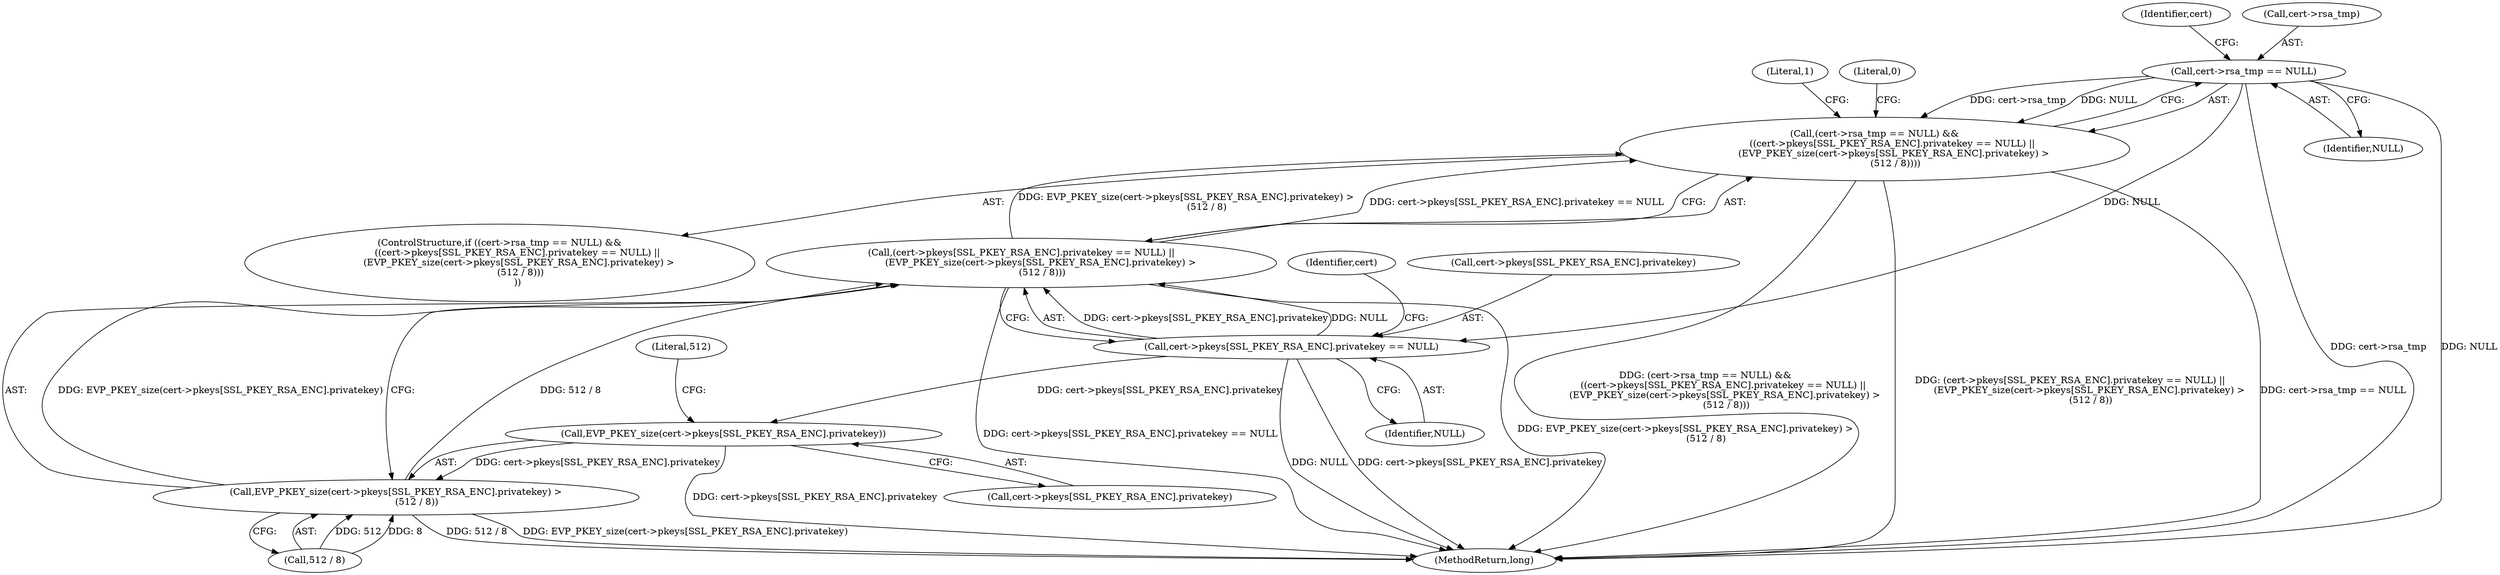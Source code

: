 digraph "0_openssl_c5b831f21d0d29d1e517d139d9d101763f60c9a2_0@pointer" {
"1000120" [label="(Call,cert->rsa_tmp == NULL)"];
"1000119" [label="(Call,(cert->rsa_tmp == NULL) &&\n            ((cert->pkeys[SSL_PKEY_RSA_ENC].privatekey == NULL) ||\n             (EVP_PKEY_size(cert->pkeys[SSL_PKEY_RSA_ENC].privatekey) >\n              (512 / 8))))"];
"1000126" [label="(Call,cert->pkeys[SSL_PKEY_RSA_ENC].privatekey == NULL)"];
"1000125" [label="(Call,(cert->pkeys[SSL_PKEY_RSA_ENC].privatekey == NULL) ||\n             (EVP_PKEY_size(cert->pkeys[SSL_PKEY_RSA_ENC].privatekey) >\n              (512 / 8)))"];
"1000136" [label="(Call,EVP_PKEY_size(cert->pkeys[SSL_PKEY_RSA_ENC].privatekey))"];
"1000135" [label="(Call,EVP_PKEY_size(cert->pkeys[SSL_PKEY_RSA_ENC].privatekey) >\n              (512 / 8))"];
"1000136" [label="(Call,EVP_PKEY_size(cert->pkeys[SSL_PKEY_RSA_ENC].privatekey))"];
"1000137" [label="(Call,cert->pkeys[SSL_PKEY_RSA_ENC].privatekey)"];
"1000120" [label="(Call,cert->rsa_tmp == NULL)"];
"1000130" [label="(Identifier,cert)"];
"1000134" [label="(Identifier,NULL)"];
"1000266" [label="(MethodReturn,long)"];
"1000144" [label="(Call,512 / 8)"];
"1000127" [label="(Call,cert->pkeys[SSL_PKEY_RSA_ENC].privatekey)"];
"1000148" [label="(Literal,1)"];
"1000119" [label="(Call,(cert->rsa_tmp == NULL) &&\n            ((cert->pkeys[SSL_PKEY_RSA_ENC].privatekey == NULL) ||\n             (EVP_PKEY_size(cert->pkeys[SSL_PKEY_RSA_ENC].privatekey) >\n              (512 / 8))))"];
"1000125" [label="(Call,(cert->pkeys[SSL_PKEY_RSA_ENC].privatekey == NULL) ||\n             (EVP_PKEY_size(cert->pkeys[SSL_PKEY_RSA_ENC].privatekey) >\n              (512 / 8)))"];
"1000124" [label="(Identifier,NULL)"];
"1000118" [label="(ControlStructure,if ((cert->rsa_tmp == NULL) &&\n            ((cert->pkeys[SSL_PKEY_RSA_ENC].privatekey == NULL) ||\n             (EVP_PKEY_size(cert->pkeys[SSL_PKEY_RSA_ENC].privatekey) >\n              (512 / 8)))\n            ))"];
"1000126" [label="(Call,cert->pkeys[SSL_PKEY_RSA_ENC].privatekey == NULL)"];
"1000140" [label="(Identifier,cert)"];
"1000145" [label="(Literal,512)"];
"1000135" [label="(Call,EVP_PKEY_size(cert->pkeys[SSL_PKEY_RSA_ENC].privatekey) >\n              (512 / 8))"];
"1000121" [label="(Call,cert->rsa_tmp)"];
"1000151" [label="(Literal,0)"];
"1000120" -> "1000119"  [label="AST: "];
"1000120" -> "1000124"  [label="CFG: "];
"1000121" -> "1000120"  [label="AST: "];
"1000124" -> "1000120"  [label="AST: "];
"1000130" -> "1000120"  [label="CFG: "];
"1000119" -> "1000120"  [label="CFG: "];
"1000120" -> "1000266"  [label="DDG: cert->rsa_tmp"];
"1000120" -> "1000266"  [label="DDG: NULL"];
"1000120" -> "1000119"  [label="DDG: cert->rsa_tmp"];
"1000120" -> "1000119"  [label="DDG: NULL"];
"1000120" -> "1000126"  [label="DDG: NULL"];
"1000119" -> "1000118"  [label="AST: "];
"1000119" -> "1000125"  [label="CFG: "];
"1000125" -> "1000119"  [label="AST: "];
"1000148" -> "1000119"  [label="CFG: "];
"1000151" -> "1000119"  [label="CFG: "];
"1000119" -> "1000266"  [label="DDG: (cert->pkeys[SSL_PKEY_RSA_ENC].privatekey == NULL) ||\n             (EVP_PKEY_size(cert->pkeys[SSL_PKEY_RSA_ENC].privatekey) >\n              (512 / 8))"];
"1000119" -> "1000266"  [label="DDG: cert->rsa_tmp == NULL"];
"1000119" -> "1000266"  [label="DDG: (cert->rsa_tmp == NULL) &&\n            ((cert->pkeys[SSL_PKEY_RSA_ENC].privatekey == NULL) ||\n             (EVP_PKEY_size(cert->pkeys[SSL_PKEY_RSA_ENC].privatekey) >\n              (512 / 8)))"];
"1000125" -> "1000119"  [label="DDG: cert->pkeys[SSL_PKEY_RSA_ENC].privatekey == NULL"];
"1000125" -> "1000119"  [label="DDG: EVP_PKEY_size(cert->pkeys[SSL_PKEY_RSA_ENC].privatekey) >\n              (512 / 8)"];
"1000126" -> "1000125"  [label="AST: "];
"1000126" -> "1000134"  [label="CFG: "];
"1000127" -> "1000126"  [label="AST: "];
"1000134" -> "1000126"  [label="AST: "];
"1000140" -> "1000126"  [label="CFG: "];
"1000125" -> "1000126"  [label="CFG: "];
"1000126" -> "1000266"  [label="DDG: cert->pkeys[SSL_PKEY_RSA_ENC].privatekey"];
"1000126" -> "1000266"  [label="DDG: NULL"];
"1000126" -> "1000125"  [label="DDG: cert->pkeys[SSL_PKEY_RSA_ENC].privatekey"];
"1000126" -> "1000125"  [label="DDG: NULL"];
"1000126" -> "1000136"  [label="DDG: cert->pkeys[SSL_PKEY_RSA_ENC].privatekey"];
"1000125" -> "1000135"  [label="CFG: "];
"1000135" -> "1000125"  [label="AST: "];
"1000125" -> "1000266"  [label="DDG: cert->pkeys[SSL_PKEY_RSA_ENC].privatekey == NULL"];
"1000125" -> "1000266"  [label="DDG: EVP_PKEY_size(cert->pkeys[SSL_PKEY_RSA_ENC].privatekey) >\n              (512 / 8)"];
"1000135" -> "1000125"  [label="DDG: EVP_PKEY_size(cert->pkeys[SSL_PKEY_RSA_ENC].privatekey)"];
"1000135" -> "1000125"  [label="DDG: 512 / 8"];
"1000136" -> "1000135"  [label="AST: "];
"1000136" -> "1000137"  [label="CFG: "];
"1000137" -> "1000136"  [label="AST: "];
"1000145" -> "1000136"  [label="CFG: "];
"1000136" -> "1000266"  [label="DDG: cert->pkeys[SSL_PKEY_RSA_ENC].privatekey"];
"1000136" -> "1000135"  [label="DDG: cert->pkeys[SSL_PKEY_RSA_ENC].privatekey"];
"1000135" -> "1000144"  [label="CFG: "];
"1000144" -> "1000135"  [label="AST: "];
"1000135" -> "1000266"  [label="DDG: 512 / 8"];
"1000135" -> "1000266"  [label="DDG: EVP_PKEY_size(cert->pkeys[SSL_PKEY_RSA_ENC].privatekey)"];
"1000144" -> "1000135"  [label="DDG: 512"];
"1000144" -> "1000135"  [label="DDG: 8"];
}
